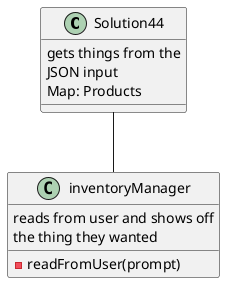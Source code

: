 @startuml
Solution44--inventoryManager
class Solution44{
gets things from the
JSON input
Map: Products

}
class inventoryManager{
-readFromUser(prompt)
reads from user and shows off
the thing they wanted
}

@enduml

